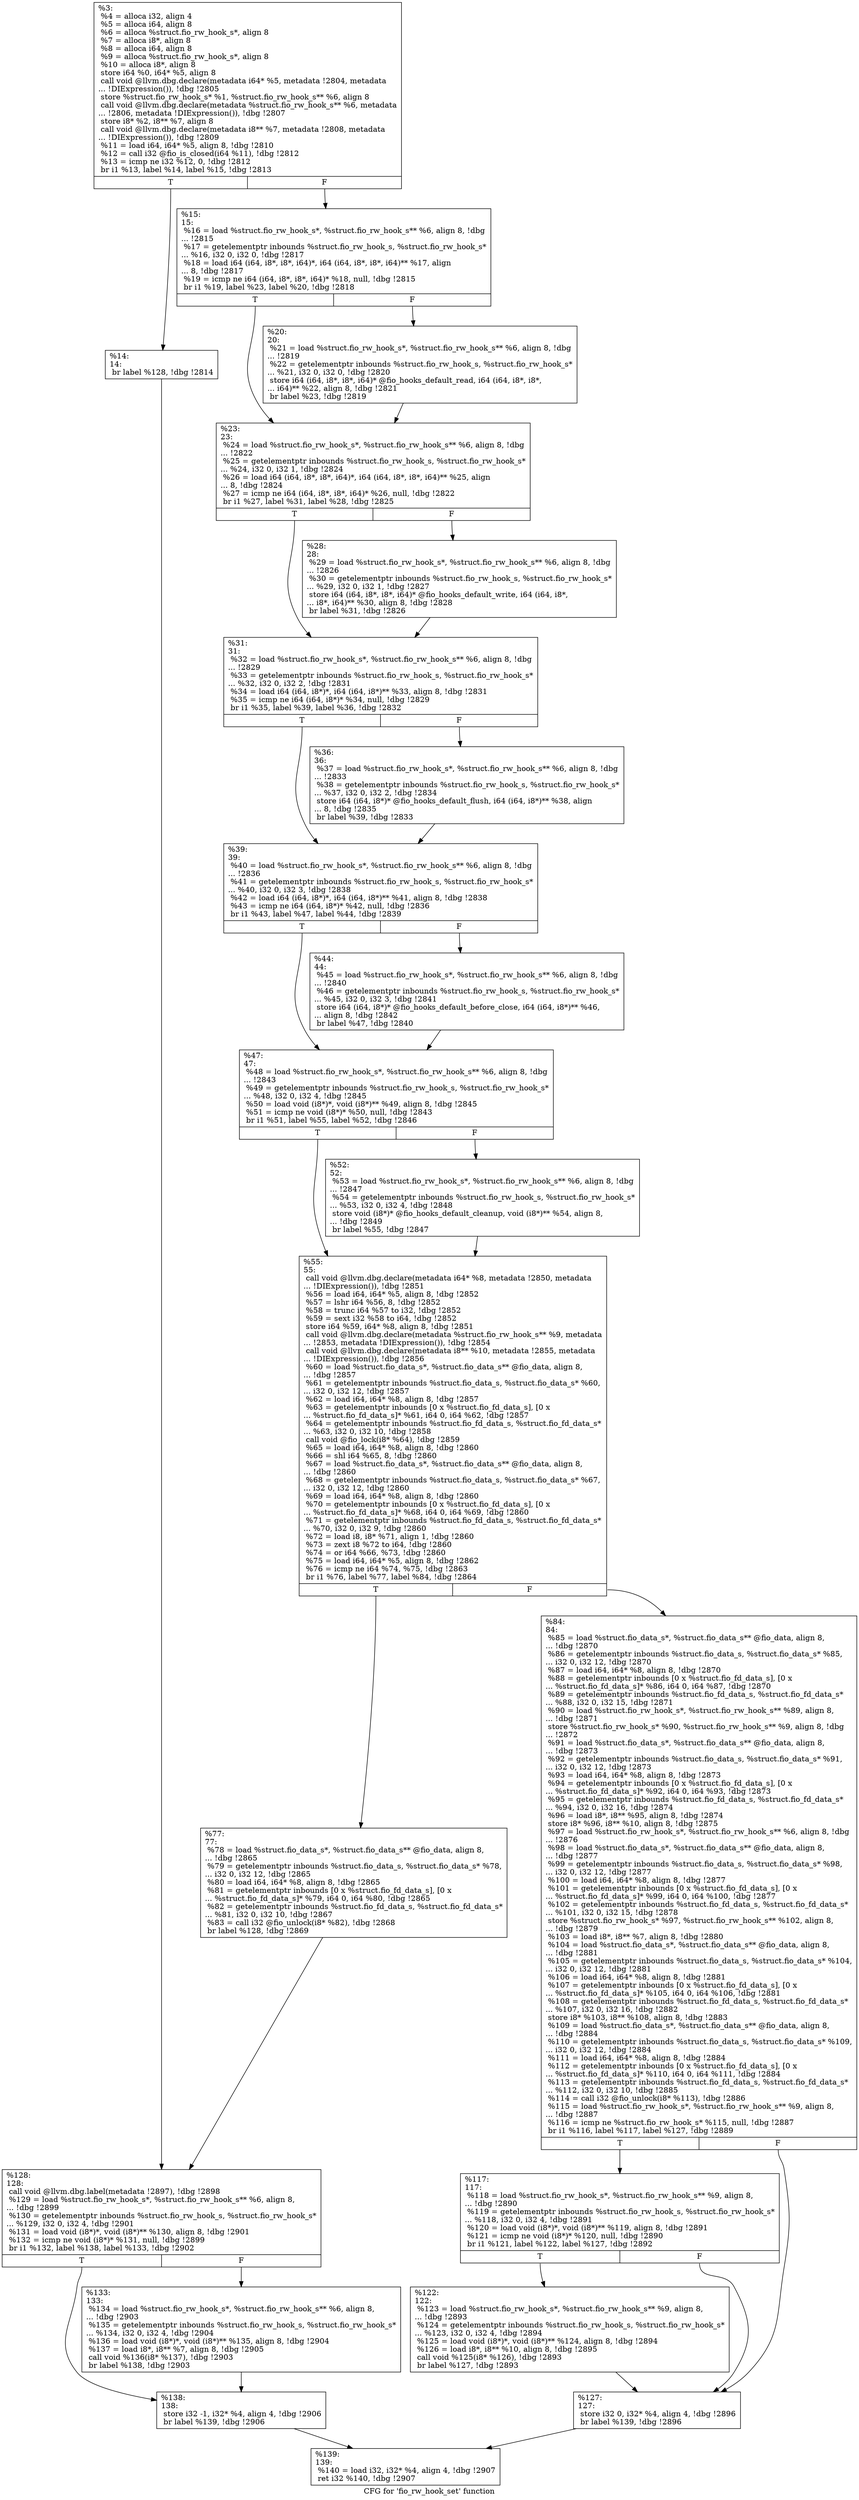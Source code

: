 digraph "CFG for 'fio_rw_hook_set' function" {
	label="CFG for 'fio_rw_hook_set' function";

	Node0x556851568260 [shape=record,label="{%3:\l  %4 = alloca i32, align 4\l  %5 = alloca i64, align 8\l  %6 = alloca %struct.fio_rw_hook_s*, align 8\l  %7 = alloca i8*, align 8\l  %8 = alloca i64, align 8\l  %9 = alloca %struct.fio_rw_hook_s*, align 8\l  %10 = alloca i8*, align 8\l  store i64 %0, i64* %5, align 8\l  call void @llvm.dbg.declare(metadata i64* %5, metadata !2804, metadata\l... !DIExpression()), !dbg !2805\l  store %struct.fio_rw_hook_s* %1, %struct.fio_rw_hook_s** %6, align 8\l  call void @llvm.dbg.declare(metadata %struct.fio_rw_hook_s** %6, metadata\l... !2806, metadata !DIExpression()), !dbg !2807\l  store i8* %2, i8** %7, align 8\l  call void @llvm.dbg.declare(metadata i8** %7, metadata !2808, metadata\l... !DIExpression()), !dbg !2809\l  %11 = load i64, i64* %5, align 8, !dbg !2810\l  %12 = call i32 @fio_is_closed(i64 %11), !dbg !2812\l  %13 = icmp ne i32 %12, 0, !dbg !2812\l  br i1 %13, label %14, label %15, !dbg !2813\l|{<s0>T|<s1>F}}"];
	Node0x556851568260:s0 -> Node0x556851731f50;
	Node0x556851568260:s1 -> Node0x556851731fa0;
	Node0x556851731f50 [shape=record,label="{%14:\l14:                                               \l  br label %128, !dbg !2814\l}"];
	Node0x556851731f50 -> Node0x5568517324a0;
	Node0x556851731fa0 [shape=record,label="{%15:\l15:                                               \l  %16 = load %struct.fio_rw_hook_s*, %struct.fio_rw_hook_s** %6, align 8, !dbg\l... !2815\l  %17 = getelementptr inbounds %struct.fio_rw_hook_s, %struct.fio_rw_hook_s*\l... %16, i32 0, i32 0, !dbg !2817\l  %18 = load i64 (i64, i8*, i8*, i64)*, i64 (i64, i8*, i8*, i64)** %17, align\l... 8, !dbg !2817\l  %19 = icmp ne i64 (i64, i8*, i8*, i64)* %18, null, !dbg !2815\l  br i1 %19, label %23, label %20, !dbg !2818\l|{<s0>T|<s1>F}}"];
	Node0x556851731fa0:s0 -> Node0x556851732040;
	Node0x556851731fa0:s1 -> Node0x556851731ff0;
	Node0x556851731ff0 [shape=record,label="{%20:\l20:                                               \l  %21 = load %struct.fio_rw_hook_s*, %struct.fio_rw_hook_s** %6, align 8, !dbg\l... !2819\l  %22 = getelementptr inbounds %struct.fio_rw_hook_s, %struct.fio_rw_hook_s*\l... %21, i32 0, i32 0, !dbg !2820\l  store i64 (i64, i8*, i8*, i64)* @fio_hooks_default_read, i64 (i64, i8*, i8*,\l... i64)** %22, align 8, !dbg !2821\l  br label %23, !dbg !2819\l}"];
	Node0x556851731ff0 -> Node0x556851732040;
	Node0x556851732040 [shape=record,label="{%23:\l23:                                               \l  %24 = load %struct.fio_rw_hook_s*, %struct.fio_rw_hook_s** %6, align 8, !dbg\l... !2822\l  %25 = getelementptr inbounds %struct.fio_rw_hook_s, %struct.fio_rw_hook_s*\l... %24, i32 0, i32 1, !dbg !2824\l  %26 = load i64 (i64, i8*, i8*, i64)*, i64 (i64, i8*, i8*, i64)** %25, align\l... 8, !dbg !2824\l  %27 = icmp ne i64 (i64, i8*, i8*, i64)* %26, null, !dbg !2822\l  br i1 %27, label %31, label %28, !dbg !2825\l|{<s0>T|<s1>F}}"];
	Node0x556851732040:s0 -> Node0x5568517320e0;
	Node0x556851732040:s1 -> Node0x556851732090;
	Node0x556851732090 [shape=record,label="{%28:\l28:                                               \l  %29 = load %struct.fio_rw_hook_s*, %struct.fio_rw_hook_s** %6, align 8, !dbg\l... !2826\l  %30 = getelementptr inbounds %struct.fio_rw_hook_s, %struct.fio_rw_hook_s*\l... %29, i32 0, i32 1, !dbg !2827\l  store i64 (i64, i8*, i8*, i64)* @fio_hooks_default_write, i64 (i64, i8*,\l... i8*, i64)** %30, align 8, !dbg !2828\l  br label %31, !dbg !2826\l}"];
	Node0x556851732090 -> Node0x5568517320e0;
	Node0x5568517320e0 [shape=record,label="{%31:\l31:                                               \l  %32 = load %struct.fio_rw_hook_s*, %struct.fio_rw_hook_s** %6, align 8, !dbg\l... !2829\l  %33 = getelementptr inbounds %struct.fio_rw_hook_s, %struct.fio_rw_hook_s*\l... %32, i32 0, i32 2, !dbg !2831\l  %34 = load i64 (i64, i8*)*, i64 (i64, i8*)** %33, align 8, !dbg !2831\l  %35 = icmp ne i64 (i64, i8*)* %34, null, !dbg !2829\l  br i1 %35, label %39, label %36, !dbg !2832\l|{<s0>T|<s1>F}}"];
	Node0x5568517320e0:s0 -> Node0x556851732180;
	Node0x5568517320e0:s1 -> Node0x556851732130;
	Node0x556851732130 [shape=record,label="{%36:\l36:                                               \l  %37 = load %struct.fio_rw_hook_s*, %struct.fio_rw_hook_s** %6, align 8, !dbg\l... !2833\l  %38 = getelementptr inbounds %struct.fio_rw_hook_s, %struct.fio_rw_hook_s*\l... %37, i32 0, i32 2, !dbg !2834\l  store i64 (i64, i8*)* @fio_hooks_default_flush, i64 (i64, i8*)** %38, align\l... 8, !dbg !2835\l  br label %39, !dbg !2833\l}"];
	Node0x556851732130 -> Node0x556851732180;
	Node0x556851732180 [shape=record,label="{%39:\l39:                                               \l  %40 = load %struct.fio_rw_hook_s*, %struct.fio_rw_hook_s** %6, align 8, !dbg\l... !2836\l  %41 = getelementptr inbounds %struct.fio_rw_hook_s, %struct.fio_rw_hook_s*\l... %40, i32 0, i32 3, !dbg !2838\l  %42 = load i64 (i64, i8*)*, i64 (i64, i8*)** %41, align 8, !dbg !2838\l  %43 = icmp ne i64 (i64, i8*)* %42, null, !dbg !2836\l  br i1 %43, label %47, label %44, !dbg !2839\l|{<s0>T|<s1>F}}"];
	Node0x556851732180:s0 -> Node0x556851732220;
	Node0x556851732180:s1 -> Node0x5568517321d0;
	Node0x5568517321d0 [shape=record,label="{%44:\l44:                                               \l  %45 = load %struct.fio_rw_hook_s*, %struct.fio_rw_hook_s** %6, align 8, !dbg\l... !2840\l  %46 = getelementptr inbounds %struct.fio_rw_hook_s, %struct.fio_rw_hook_s*\l... %45, i32 0, i32 3, !dbg !2841\l  store i64 (i64, i8*)* @fio_hooks_default_before_close, i64 (i64, i8*)** %46,\l... align 8, !dbg !2842\l  br label %47, !dbg !2840\l}"];
	Node0x5568517321d0 -> Node0x556851732220;
	Node0x556851732220 [shape=record,label="{%47:\l47:                                               \l  %48 = load %struct.fio_rw_hook_s*, %struct.fio_rw_hook_s** %6, align 8, !dbg\l... !2843\l  %49 = getelementptr inbounds %struct.fio_rw_hook_s, %struct.fio_rw_hook_s*\l... %48, i32 0, i32 4, !dbg !2845\l  %50 = load void (i8*)*, void (i8*)** %49, align 8, !dbg !2845\l  %51 = icmp ne void (i8*)* %50, null, !dbg !2843\l  br i1 %51, label %55, label %52, !dbg !2846\l|{<s0>T|<s1>F}}"];
	Node0x556851732220:s0 -> Node0x5568517322c0;
	Node0x556851732220:s1 -> Node0x556851732270;
	Node0x556851732270 [shape=record,label="{%52:\l52:                                               \l  %53 = load %struct.fio_rw_hook_s*, %struct.fio_rw_hook_s** %6, align 8, !dbg\l... !2847\l  %54 = getelementptr inbounds %struct.fio_rw_hook_s, %struct.fio_rw_hook_s*\l... %53, i32 0, i32 4, !dbg !2848\l  store void (i8*)* @fio_hooks_default_cleanup, void (i8*)** %54, align 8,\l... !dbg !2849\l  br label %55, !dbg !2847\l}"];
	Node0x556851732270 -> Node0x5568517322c0;
	Node0x5568517322c0 [shape=record,label="{%55:\l55:                                               \l  call void @llvm.dbg.declare(metadata i64* %8, metadata !2850, metadata\l... !DIExpression()), !dbg !2851\l  %56 = load i64, i64* %5, align 8, !dbg !2852\l  %57 = lshr i64 %56, 8, !dbg !2852\l  %58 = trunc i64 %57 to i32, !dbg !2852\l  %59 = sext i32 %58 to i64, !dbg !2852\l  store i64 %59, i64* %8, align 8, !dbg !2851\l  call void @llvm.dbg.declare(metadata %struct.fio_rw_hook_s** %9, metadata\l... !2853, metadata !DIExpression()), !dbg !2854\l  call void @llvm.dbg.declare(metadata i8** %10, metadata !2855, metadata\l... !DIExpression()), !dbg !2856\l  %60 = load %struct.fio_data_s*, %struct.fio_data_s** @fio_data, align 8,\l... !dbg !2857\l  %61 = getelementptr inbounds %struct.fio_data_s, %struct.fio_data_s* %60,\l... i32 0, i32 12, !dbg !2857\l  %62 = load i64, i64* %8, align 8, !dbg !2857\l  %63 = getelementptr inbounds [0 x %struct.fio_fd_data_s], [0 x\l... %struct.fio_fd_data_s]* %61, i64 0, i64 %62, !dbg !2857\l  %64 = getelementptr inbounds %struct.fio_fd_data_s, %struct.fio_fd_data_s*\l... %63, i32 0, i32 10, !dbg !2858\l  call void @fio_lock(i8* %64), !dbg !2859\l  %65 = load i64, i64* %8, align 8, !dbg !2860\l  %66 = shl i64 %65, 8, !dbg !2860\l  %67 = load %struct.fio_data_s*, %struct.fio_data_s** @fio_data, align 8,\l... !dbg !2860\l  %68 = getelementptr inbounds %struct.fio_data_s, %struct.fio_data_s* %67,\l... i32 0, i32 12, !dbg !2860\l  %69 = load i64, i64* %8, align 8, !dbg !2860\l  %70 = getelementptr inbounds [0 x %struct.fio_fd_data_s], [0 x\l... %struct.fio_fd_data_s]* %68, i64 0, i64 %69, !dbg !2860\l  %71 = getelementptr inbounds %struct.fio_fd_data_s, %struct.fio_fd_data_s*\l... %70, i32 0, i32 9, !dbg !2860\l  %72 = load i8, i8* %71, align 1, !dbg !2860\l  %73 = zext i8 %72 to i64, !dbg !2860\l  %74 = or i64 %66, %73, !dbg !2860\l  %75 = load i64, i64* %5, align 8, !dbg !2862\l  %76 = icmp ne i64 %74, %75, !dbg !2863\l  br i1 %76, label %77, label %84, !dbg !2864\l|{<s0>T|<s1>F}}"];
	Node0x5568517322c0:s0 -> Node0x556851732310;
	Node0x5568517322c0:s1 -> Node0x556851732360;
	Node0x556851732310 [shape=record,label="{%77:\l77:                                               \l  %78 = load %struct.fio_data_s*, %struct.fio_data_s** @fio_data, align 8,\l... !dbg !2865\l  %79 = getelementptr inbounds %struct.fio_data_s, %struct.fio_data_s* %78,\l... i32 0, i32 12, !dbg !2865\l  %80 = load i64, i64* %8, align 8, !dbg !2865\l  %81 = getelementptr inbounds [0 x %struct.fio_fd_data_s], [0 x\l... %struct.fio_fd_data_s]* %79, i64 0, i64 %80, !dbg !2865\l  %82 = getelementptr inbounds %struct.fio_fd_data_s, %struct.fio_fd_data_s*\l... %81, i32 0, i32 10, !dbg !2867\l  %83 = call i32 @fio_unlock(i8* %82), !dbg !2868\l  br label %128, !dbg !2869\l}"];
	Node0x556851732310 -> Node0x5568517324a0;
	Node0x556851732360 [shape=record,label="{%84:\l84:                                               \l  %85 = load %struct.fio_data_s*, %struct.fio_data_s** @fio_data, align 8,\l... !dbg !2870\l  %86 = getelementptr inbounds %struct.fio_data_s, %struct.fio_data_s* %85,\l... i32 0, i32 12, !dbg !2870\l  %87 = load i64, i64* %8, align 8, !dbg !2870\l  %88 = getelementptr inbounds [0 x %struct.fio_fd_data_s], [0 x\l... %struct.fio_fd_data_s]* %86, i64 0, i64 %87, !dbg !2870\l  %89 = getelementptr inbounds %struct.fio_fd_data_s, %struct.fio_fd_data_s*\l... %88, i32 0, i32 15, !dbg !2871\l  %90 = load %struct.fio_rw_hook_s*, %struct.fio_rw_hook_s** %89, align 8,\l... !dbg !2871\l  store %struct.fio_rw_hook_s* %90, %struct.fio_rw_hook_s** %9, align 8, !dbg\l... !2872\l  %91 = load %struct.fio_data_s*, %struct.fio_data_s** @fio_data, align 8,\l... !dbg !2873\l  %92 = getelementptr inbounds %struct.fio_data_s, %struct.fio_data_s* %91,\l... i32 0, i32 12, !dbg !2873\l  %93 = load i64, i64* %8, align 8, !dbg !2873\l  %94 = getelementptr inbounds [0 x %struct.fio_fd_data_s], [0 x\l... %struct.fio_fd_data_s]* %92, i64 0, i64 %93, !dbg !2873\l  %95 = getelementptr inbounds %struct.fio_fd_data_s, %struct.fio_fd_data_s*\l... %94, i32 0, i32 16, !dbg !2874\l  %96 = load i8*, i8** %95, align 8, !dbg !2874\l  store i8* %96, i8** %10, align 8, !dbg !2875\l  %97 = load %struct.fio_rw_hook_s*, %struct.fio_rw_hook_s** %6, align 8, !dbg\l... !2876\l  %98 = load %struct.fio_data_s*, %struct.fio_data_s** @fio_data, align 8,\l... !dbg !2877\l  %99 = getelementptr inbounds %struct.fio_data_s, %struct.fio_data_s* %98,\l... i32 0, i32 12, !dbg !2877\l  %100 = load i64, i64* %8, align 8, !dbg !2877\l  %101 = getelementptr inbounds [0 x %struct.fio_fd_data_s], [0 x\l... %struct.fio_fd_data_s]* %99, i64 0, i64 %100, !dbg !2877\l  %102 = getelementptr inbounds %struct.fio_fd_data_s, %struct.fio_fd_data_s*\l... %101, i32 0, i32 15, !dbg !2878\l  store %struct.fio_rw_hook_s* %97, %struct.fio_rw_hook_s** %102, align 8,\l... !dbg !2879\l  %103 = load i8*, i8** %7, align 8, !dbg !2880\l  %104 = load %struct.fio_data_s*, %struct.fio_data_s** @fio_data, align 8,\l... !dbg !2881\l  %105 = getelementptr inbounds %struct.fio_data_s, %struct.fio_data_s* %104,\l... i32 0, i32 12, !dbg !2881\l  %106 = load i64, i64* %8, align 8, !dbg !2881\l  %107 = getelementptr inbounds [0 x %struct.fio_fd_data_s], [0 x\l... %struct.fio_fd_data_s]* %105, i64 0, i64 %106, !dbg !2881\l  %108 = getelementptr inbounds %struct.fio_fd_data_s, %struct.fio_fd_data_s*\l... %107, i32 0, i32 16, !dbg !2882\l  store i8* %103, i8** %108, align 8, !dbg !2883\l  %109 = load %struct.fio_data_s*, %struct.fio_data_s** @fio_data, align 8,\l... !dbg !2884\l  %110 = getelementptr inbounds %struct.fio_data_s, %struct.fio_data_s* %109,\l... i32 0, i32 12, !dbg !2884\l  %111 = load i64, i64* %8, align 8, !dbg !2884\l  %112 = getelementptr inbounds [0 x %struct.fio_fd_data_s], [0 x\l... %struct.fio_fd_data_s]* %110, i64 0, i64 %111, !dbg !2884\l  %113 = getelementptr inbounds %struct.fio_fd_data_s, %struct.fio_fd_data_s*\l... %112, i32 0, i32 10, !dbg !2885\l  %114 = call i32 @fio_unlock(i8* %113), !dbg !2886\l  %115 = load %struct.fio_rw_hook_s*, %struct.fio_rw_hook_s** %9, align 8,\l... !dbg !2887\l  %116 = icmp ne %struct.fio_rw_hook_s* %115, null, !dbg !2887\l  br i1 %116, label %117, label %127, !dbg !2889\l|{<s0>T|<s1>F}}"];
	Node0x556851732360:s0 -> Node0x5568517323b0;
	Node0x556851732360:s1 -> Node0x556851732450;
	Node0x5568517323b0 [shape=record,label="{%117:\l117:                                              \l  %118 = load %struct.fio_rw_hook_s*, %struct.fio_rw_hook_s** %9, align 8,\l... !dbg !2890\l  %119 = getelementptr inbounds %struct.fio_rw_hook_s, %struct.fio_rw_hook_s*\l... %118, i32 0, i32 4, !dbg !2891\l  %120 = load void (i8*)*, void (i8*)** %119, align 8, !dbg !2891\l  %121 = icmp ne void (i8*)* %120, null, !dbg !2890\l  br i1 %121, label %122, label %127, !dbg !2892\l|{<s0>T|<s1>F}}"];
	Node0x5568517323b0:s0 -> Node0x556851732400;
	Node0x5568517323b0:s1 -> Node0x556851732450;
	Node0x556851732400 [shape=record,label="{%122:\l122:                                              \l  %123 = load %struct.fio_rw_hook_s*, %struct.fio_rw_hook_s** %9, align 8,\l... !dbg !2893\l  %124 = getelementptr inbounds %struct.fio_rw_hook_s, %struct.fio_rw_hook_s*\l... %123, i32 0, i32 4, !dbg !2894\l  %125 = load void (i8*)*, void (i8*)** %124, align 8, !dbg !2894\l  %126 = load i8*, i8** %10, align 8, !dbg !2895\l  call void %125(i8* %126), !dbg !2893\l  br label %127, !dbg !2893\l}"];
	Node0x556851732400 -> Node0x556851732450;
	Node0x556851732450 [shape=record,label="{%127:\l127:                                              \l  store i32 0, i32* %4, align 4, !dbg !2896\l  br label %139, !dbg !2896\l}"];
	Node0x556851732450 -> Node0x556851732590;
	Node0x5568517324a0 [shape=record,label="{%128:\l128:                                              \l  call void @llvm.dbg.label(metadata !2897), !dbg !2898\l  %129 = load %struct.fio_rw_hook_s*, %struct.fio_rw_hook_s** %6, align 8,\l... !dbg !2899\l  %130 = getelementptr inbounds %struct.fio_rw_hook_s, %struct.fio_rw_hook_s*\l... %129, i32 0, i32 4, !dbg !2901\l  %131 = load void (i8*)*, void (i8*)** %130, align 8, !dbg !2901\l  %132 = icmp ne void (i8*)* %131, null, !dbg !2899\l  br i1 %132, label %138, label %133, !dbg !2902\l|{<s0>T|<s1>F}}"];
	Node0x5568517324a0:s0 -> Node0x556851732540;
	Node0x5568517324a0:s1 -> Node0x5568517324f0;
	Node0x5568517324f0 [shape=record,label="{%133:\l133:                                              \l  %134 = load %struct.fio_rw_hook_s*, %struct.fio_rw_hook_s** %6, align 8,\l... !dbg !2903\l  %135 = getelementptr inbounds %struct.fio_rw_hook_s, %struct.fio_rw_hook_s*\l... %134, i32 0, i32 4, !dbg !2904\l  %136 = load void (i8*)*, void (i8*)** %135, align 8, !dbg !2904\l  %137 = load i8*, i8** %7, align 8, !dbg !2905\l  call void %136(i8* %137), !dbg !2903\l  br label %138, !dbg !2903\l}"];
	Node0x5568517324f0 -> Node0x556851732540;
	Node0x556851732540 [shape=record,label="{%138:\l138:                                              \l  store i32 -1, i32* %4, align 4, !dbg !2906\l  br label %139, !dbg !2906\l}"];
	Node0x556851732540 -> Node0x556851732590;
	Node0x556851732590 [shape=record,label="{%139:\l139:                                              \l  %140 = load i32, i32* %4, align 4, !dbg !2907\l  ret i32 %140, !dbg !2907\l}"];
}
